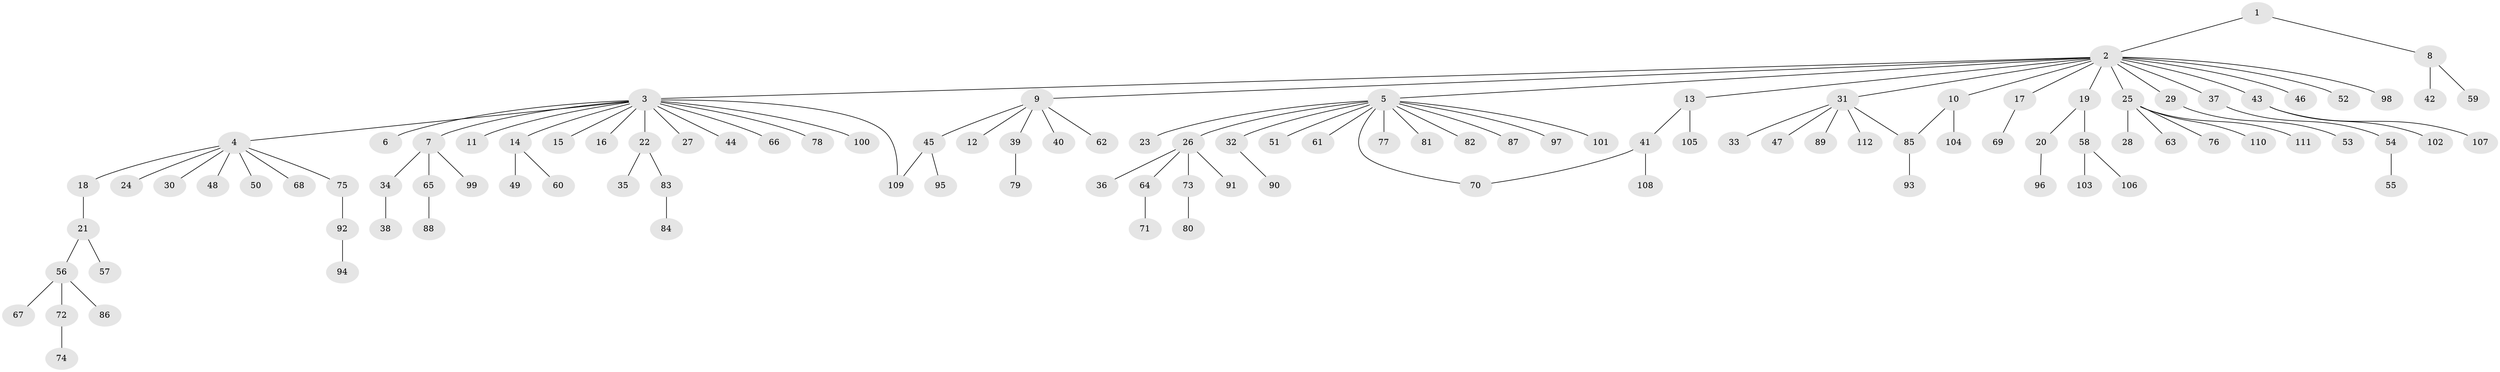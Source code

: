 // coarse degree distribution, {2: 0.16666666666666666, 15: 0.011904761904761904, 17: 0.011904761904761904, 7: 0.011904761904761904, 12: 0.011904761904761904, 1: 0.6785714285714286, 5: 0.03571428571428571, 4: 0.03571428571428571, 3: 0.03571428571428571}
// Generated by graph-tools (version 1.1) at 2025/23/03/03/25 07:23:49]
// undirected, 112 vertices, 114 edges
graph export_dot {
graph [start="1"]
  node [color=gray90,style=filled];
  1;
  2;
  3;
  4;
  5;
  6;
  7;
  8;
  9;
  10;
  11;
  12;
  13;
  14;
  15;
  16;
  17;
  18;
  19;
  20;
  21;
  22;
  23;
  24;
  25;
  26;
  27;
  28;
  29;
  30;
  31;
  32;
  33;
  34;
  35;
  36;
  37;
  38;
  39;
  40;
  41;
  42;
  43;
  44;
  45;
  46;
  47;
  48;
  49;
  50;
  51;
  52;
  53;
  54;
  55;
  56;
  57;
  58;
  59;
  60;
  61;
  62;
  63;
  64;
  65;
  66;
  67;
  68;
  69;
  70;
  71;
  72;
  73;
  74;
  75;
  76;
  77;
  78;
  79;
  80;
  81;
  82;
  83;
  84;
  85;
  86;
  87;
  88;
  89;
  90;
  91;
  92;
  93;
  94;
  95;
  96;
  97;
  98;
  99;
  100;
  101;
  102;
  103;
  104;
  105;
  106;
  107;
  108;
  109;
  110;
  111;
  112;
  1 -- 2;
  1 -- 8;
  2 -- 3;
  2 -- 5;
  2 -- 9;
  2 -- 10;
  2 -- 13;
  2 -- 17;
  2 -- 19;
  2 -- 25;
  2 -- 29;
  2 -- 31;
  2 -- 37;
  2 -- 43;
  2 -- 46;
  2 -- 52;
  2 -- 98;
  3 -- 4;
  3 -- 6;
  3 -- 7;
  3 -- 11;
  3 -- 14;
  3 -- 15;
  3 -- 16;
  3 -- 22;
  3 -- 27;
  3 -- 44;
  3 -- 66;
  3 -- 78;
  3 -- 100;
  3 -- 109;
  4 -- 18;
  4 -- 24;
  4 -- 30;
  4 -- 48;
  4 -- 50;
  4 -- 68;
  4 -- 75;
  5 -- 23;
  5 -- 26;
  5 -- 32;
  5 -- 51;
  5 -- 61;
  5 -- 70;
  5 -- 77;
  5 -- 81;
  5 -- 82;
  5 -- 87;
  5 -- 97;
  5 -- 101;
  7 -- 34;
  7 -- 65;
  7 -- 99;
  8 -- 42;
  8 -- 59;
  9 -- 12;
  9 -- 39;
  9 -- 40;
  9 -- 45;
  9 -- 62;
  10 -- 85;
  10 -- 104;
  13 -- 41;
  13 -- 105;
  14 -- 49;
  14 -- 60;
  17 -- 69;
  18 -- 21;
  19 -- 20;
  19 -- 58;
  20 -- 96;
  21 -- 56;
  21 -- 57;
  22 -- 35;
  22 -- 83;
  25 -- 28;
  25 -- 63;
  25 -- 76;
  25 -- 110;
  25 -- 111;
  26 -- 36;
  26 -- 64;
  26 -- 73;
  26 -- 91;
  29 -- 53;
  31 -- 33;
  31 -- 47;
  31 -- 85;
  31 -- 89;
  31 -- 112;
  32 -- 90;
  34 -- 38;
  37 -- 54;
  39 -- 79;
  41 -- 70;
  41 -- 108;
  43 -- 102;
  43 -- 107;
  45 -- 95;
  45 -- 109;
  54 -- 55;
  56 -- 67;
  56 -- 72;
  56 -- 86;
  58 -- 103;
  58 -- 106;
  64 -- 71;
  65 -- 88;
  72 -- 74;
  73 -- 80;
  75 -- 92;
  83 -- 84;
  85 -- 93;
  92 -- 94;
}

